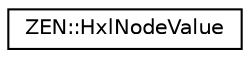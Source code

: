 digraph "Graphical Class Hierarchy"
{
 // LATEX_PDF_SIZE
  edge [fontname="Helvetica",fontsize="10",labelfontname="Helvetica",labelfontsize="10"];
  node [fontname="Helvetica",fontsize="10",shape=record];
  rankdir="LR";
  Node0 [label="ZEN::HxlNodeValue",height=0.2,width=0.4,color="black", fillcolor="white", style="filled",URL="$structZEN_1_1HxlNodeValue.html",tooltip=" "];
}
